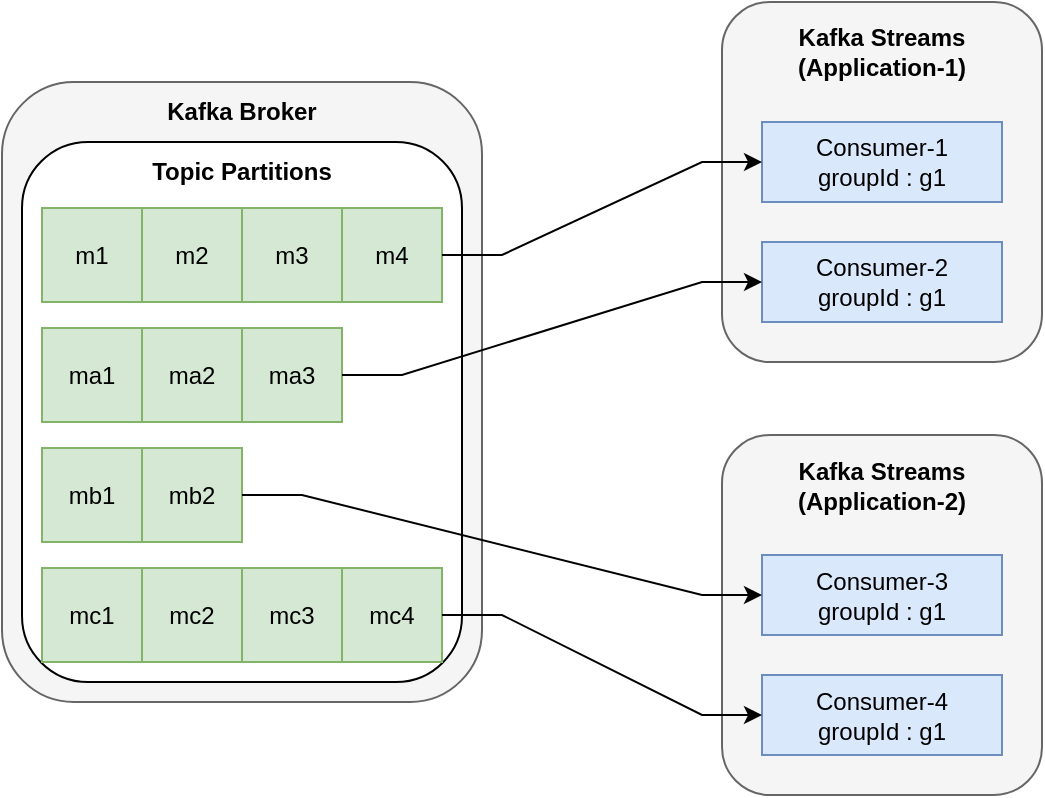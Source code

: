 <mxfile version="24.2.2" type="github">
  <diagram name="페이지-1" id="J1Tt04icmtqUt2nDNbsf">
    <mxGraphModel dx="1548" dy="997" grid="1" gridSize="10" guides="1" tooltips="1" connect="1" arrows="1" fold="1" page="1" pageScale="1" pageWidth="1169" pageHeight="827" math="0" shadow="0">
      <root>
        <mxCell id="0" />
        <mxCell id="1" parent="0" />
        <mxCell id="ob_Er8QgK_pdc9j6Z_gC-1" value="" style="rounded=1;whiteSpace=wrap;html=1;fillColor=#f5f5f5;fontColor=#333333;strokeColor=#666666;" parent="1" vertex="1">
          <mxGeometry x="160" y="120" width="240" height="310" as="geometry" />
        </mxCell>
        <mxCell id="34AQeA7UKjfg0Z_cskSn-16" value="" style="rounded=1;whiteSpace=wrap;html=1;" parent="1" vertex="1">
          <mxGeometry x="170" y="150" width="220" height="270" as="geometry" />
        </mxCell>
        <mxCell id="ob_Er8QgK_pdc9j6Z_gC-9" value="" style="rounded=1;whiteSpace=wrap;html=1;fillColor=#f5f5f5;fontColor=#333333;strokeColor=#666666;" parent="1" vertex="1">
          <mxGeometry x="520" y="80" width="160" height="180" as="geometry" />
        </mxCell>
        <mxCell id="ob_Er8QgK_pdc9j6Z_gC-3" value="Consumer-1&lt;div&gt;groupId : g1&lt;/div&gt;" style="rounded=0;whiteSpace=wrap;html=1;fillColor=#dae8fc;strokeColor=#6c8ebf;" parent="1" vertex="1">
          <mxGeometry x="540" y="140" width="120" height="40" as="geometry" />
        </mxCell>
        <mxCell id="ob_Er8QgK_pdc9j6Z_gC-11" value="&lt;b&gt;Kafka Broker&lt;/b&gt;" style="text;html=1;align=center;verticalAlign=middle;whiteSpace=wrap;rounded=0;" parent="1" vertex="1">
          <mxGeometry x="225" y="120" width="110" height="30" as="geometry" />
        </mxCell>
        <mxCell id="ob_Er8QgK_pdc9j6Z_gC-13" value="&lt;b&gt;Kafka Streams&lt;/b&gt;&lt;div&gt;&lt;b&gt;(Application-1)&lt;/b&gt;&lt;/div&gt;" style="text;html=1;align=center;verticalAlign=middle;whiteSpace=wrap;rounded=0;" parent="1" vertex="1">
          <mxGeometry x="545" y="90" width="110" height="30" as="geometry" />
        </mxCell>
        <mxCell id="34AQeA7UKjfg0Z_cskSn-1" value="" style="childLayout=tableLayout;recursiveResize=0;shadow=0;fillColor=#d5e8d4;strokeColor=#82b366;" parent="1" vertex="1">
          <mxGeometry x="180" y="183" width="200" height="47" as="geometry" />
        </mxCell>
        <mxCell id="34AQeA7UKjfg0Z_cskSn-2" value="" style="shape=tableRow;horizontal=0;startSize=0;swimlaneHead=0;swimlaneBody=0;top=0;left=0;bottom=0;right=0;dropTarget=0;collapsible=0;recursiveResize=0;expand=0;fontStyle=0;fillColor=none;strokeColor=inherit;" parent="34AQeA7UKjfg0Z_cskSn-1" vertex="1">
          <mxGeometry width="200" height="47" as="geometry" />
        </mxCell>
        <mxCell id="34AQeA7UKjfg0Z_cskSn-3" value="m1" style="connectable=0;recursiveResize=0;strokeColor=inherit;fillColor=none;align=center;whiteSpace=wrap;html=1;" parent="34AQeA7UKjfg0Z_cskSn-2" vertex="1">
          <mxGeometry width="50" height="47" as="geometry">
            <mxRectangle width="50" height="47" as="alternateBounds" />
          </mxGeometry>
        </mxCell>
        <mxCell id="34AQeA7UKjfg0Z_cskSn-4" value="m2" style="connectable=0;recursiveResize=0;strokeColor=inherit;fillColor=none;align=center;whiteSpace=wrap;html=1;" parent="34AQeA7UKjfg0Z_cskSn-2" vertex="1">
          <mxGeometry x="50" width="50" height="47" as="geometry">
            <mxRectangle width="50" height="47" as="alternateBounds" />
          </mxGeometry>
        </mxCell>
        <mxCell id="34AQeA7UKjfg0Z_cskSn-14" value="m3" style="connectable=0;recursiveResize=0;strokeColor=inherit;fillColor=none;align=center;whiteSpace=wrap;html=1;" parent="34AQeA7UKjfg0Z_cskSn-2" vertex="1">
          <mxGeometry x="100" width="50" height="47" as="geometry">
            <mxRectangle width="50" height="47" as="alternateBounds" />
          </mxGeometry>
        </mxCell>
        <mxCell id="34AQeA7UKjfg0Z_cskSn-15" value="m4" style="connectable=0;recursiveResize=0;strokeColor=inherit;fillColor=none;align=center;whiteSpace=wrap;html=1;" parent="34AQeA7UKjfg0Z_cskSn-2" vertex="1">
          <mxGeometry x="150" width="50" height="47" as="geometry">
            <mxRectangle width="50" height="47" as="alternateBounds" />
          </mxGeometry>
        </mxCell>
        <mxCell id="34AQeA7UKjfg0Z_cskSn-17" value="" style="childLayout=tableLayout;recursiveResize=0;shadow=0;fillColor=#d5e8d4;strokeColor=#82b366;" parent="1" vertex="1">
          <mxGeometry x="180" y="243" width="150" height="47" as="geometry" />
        </mxCell>
        <mxCell id="34AQeA7UKjfg0Z_cskSn-18" value="" style="shape=tableRow;horizontal=0;startSize=0;swimlaneHead=0;swimlaneBody=0;top=0;left=0;bottom=0;right=0;dropTarget=0;collapsible=0;recursiveResize=0;expand=0;fontStyle=0;fillColor=none;strokeColor=inherit;" parent="34AQeA7UKjfg0Z_cskSn-17" vertex="1">
          <mxGeometry width="150" height="47" as="geometry" />
        </mxCell>
        <mxCell id="34AQeA7UKjfg0Z_cskSn-19" value="ma1" style="connectable=0;recursiveResize=0;strokeColor=inherit;fillColor=none;align=center;whiteSpace=wrap;html=1;" parent="34AQeA7UKjfg0Z_cskSn-18" vertex="1">
          <mxGeometry width="50" height="47" as="geometry">
            <mxRectangle width="50" height="47" as="alternateBounds" />
          </mxGeometry>
        </mxCell>
        <mxCell id="34AQeA7UKjfg0Z_cskSn-20" value="ma2" style="connectable=0;recursiveResize=0;strokeColor=inherit;fillColor=none;align=center;whiteSpace=wrap;html=1;" parent="34AQeA7UKjfg0Z_cskSn-18" vertex="1">
          <mxGeometry x="50" width="50" height="47" as="geometry">
            <mxRectangle width="50" height="47" as="alternateBounds" />
          </mxGeometry>
        </mxCell>
        <mxCell id="34AQeA7UKjfg0Z_cskSn-21" value="ma3" style="connectable=0;recursiveResize=0;strokeColor=inherit;fillColor=none;align=center;whiteSpace=wrap;html=1;" parent="34AQeA7UKjfg0Z_cskSn-18" vertex="1">
          <mxGeometry x="100" width="50" height="47" as="geometry">
            <mxRectangle width="50" height="47" as="alternateBounds" />
          </mxGeometry>
        </mxCell>
        <mxCell id="34AQeA7UKjfg0Z_cskSn-23" value="" style="childLayout=tableLayout;recursiveResize=0;shadow=0;fillColor=#d5e8d4;strokeColor=#82b366;" parent="1" vertex="1">
          <mxGeometry x="180" y="303" width="100" height="47" as="geometry" />
        </mxCell>
        <mxCell id="34AQeA7UKjfg0Z_cskSn-24" value="" style="shape=tableRow;horizontal=0;startSize=0;swimlaneHead=0;swimlaneBody=0;top=0;left=0;bottom=0;right=0;dropTarget=0;collapsible=0;recursiveResize=0;expand=0;fontStyle=0;fillColor=none;strokeColor=inherit;" parent="34AQeA7UKjfg0Z_cskSn-23" vertex="1">
          <mxGeometry width="100" height="47" as="geometry" />
        </mxCell>
        <mxCell id="34AQeA7UKjfg0Z_cskSn-25" value="mb1" style="connectable=0;recursiveResize=0;strokeColor=inherit;fillColor=none;align=center;whiteSpace=wrap;html=1;" parent="34AQeA7UKjfg0Z_cskSn-24" vertex="1">
          <mxGeometry width="50" height="47" as="geometry">
            <mxRectangle width="50" height="47" as="alternateBounds" />
          </mxGeometry>
        </mxCell>
        <mxCell id="34AQeA7UKjfg0Z_cskSn-26" value="mb2" style="connectable=0;recursiveResize=0;strokeColor=inherit;fillColor=none;align=center;whiteSpace=wrap;html=1;" parent="34AQeA7UKjfg0Z_cskSn-24" vertex="1">
          <mxGeometry x="50" width="50" height="47" as="geometry">
            <mxRectangle width="50" height="47" as="alternateBounds" />
          </mxGeometry>
        </mxCell>
        <mxCell id="34AQeA7UKjfg0Z_cskSn-29" value="&lt;b&gt;Topic Partitions&lt;/b&gt;" style="text;html=1;align=center;verticalAlign=middle;whiteSpace=wrap;rounded=0;" parent="1" vertex="1">
          <mxGeometry x="225" y="150" width="110" height="30" as="geometry" />
        </mxCell>
        <mxCell id="34AQeA7UKjfg0Z_cskSn-30" value="" style="childLayout=tableLayout;recursiveResize=0;shadow=0;fillColor=#d5e8d4;strokeColor=#82b366;" parent="1" vertex="1">
          <mxGeometry x="180" y="363" width="200" height="47" as="geometry" />
        </mxCell>
        <mxCell id="34AQeA7UKjfg0Z_cskSn-31" value="" style="shape=tableRow;horizontal=0;startSize=0;swimlaneHead=0;swimlaneBody=0;top=0;left=0;bottom=0;right=0;dropTarget=0;collapsible=0;recursiveResize=0;expand=0;fontStyle=0;fillColor=none;strokeColor=inherit;" parent="34AQeA7UKjfg0Z_cskSn-30" vertex="1">
          <mxGeometry width="200" height="47" as="geometry" />
        </mxCell>
        <mxCell id="34AQeA7UKjfg0Z_cskSn-32" value="mc1" style="connectable=0;recursiveResize=0;strokeColor=inherit;fillColor=none;align=center;whiteSpace=wrap;html=1;" parent="34AQeA7UKjfg0Z_cskSn-31" vertex="1">
          <mxGeometry width="50" height="47" as="geometry">
            <mxRectangle width="50" height="47" as="alternateBounds" />
          </mxGeometry>
        </mxCell>
        <mxCell id="34AQeA7UKjfg0Z_cskSn-33" value="mc2" style="connectable=0;recursiveResize=0;strokeColor=inherit;fillColor=none;align=center;whiteSpace=wrap;html=1;" parent="34AQeA7UKjfg0Z_cskSn-31" vertex="1">
          <mxGeometry x="50" width="50" height="47" as="geometry">
            <mxRectangle width="50" height="47" as="alternateBounds" />
          </mxGeometry>
        </mxCell>
        <mxCell id="34AQeA7UKjfg0Z_cskSn-34" value="mc3" style="connectable=0;recursiveResize=0;strokeColor=inherit;fillColor=none;align=center;whiteSpace=wrap;html=1;" parent="34AQeA7UKjfg0Z_cskSn-31" vertex="1">
          <mxGeometry x="100" width="50" height="47" as="geometry">
            <mxRectangle width="50" height="47" as="alternateBounds" />
          </mxGeometry>
        </mxCell>
        <mxCell id="34AQeA7UKjfg0Z_cskSn-35" value="mc4" style="connectable=0;recursiveResize=0;strokeColor=inherit;fillColor=none;align=center;whiteSpace=wrap;html=1;" parent="34AQeA7UKjfg0Z_cskSn-31" vertex="1">
          <mxGeometry x="150" width="50" height="47" as="geometry">
            <mxRectangle width="50" height="47" as="alternateBounds" />
          </mxGeometry>
        </mxCell>
        <mxCell id="34AQeA7UKjfg0Z_cskSn-36" value="Consumer-2&lt;div&gt;groupId : g1&lt;/div&gt;" style="rounded=0;whiteSpace=wrap;html=1;fillColor=#dae8fc;strokeColor=#6c8ebf;" parent="1" vertex="1">
          <mxGeometry x="540" y="200" width="120" height="40" as="geometry" />
        </mxCell>
        <mxCell id="34AQeA7UKjfg0Z_cskSn-37" value="" style="rounded=1;whiteSpace=wrap;html=1;fillColor=#f5f5f5;fontColor=#333333;strokeColor=#666666;" parent="1" vertex="1">
          <mxGeometry x="520" y="296.5" width="160" height="180" as="geometry" />
        </mxCell>
        <mxCell id="34AQeA7UKjfg0Z_cskSn-38" value="Consumer-3&lt;div&gt;groupId : g1&lt;/div&gt;" style="rounded=0;whiteSpace=wrap;html=1;fillColor=#dae8fc;strokeColor=#6c8ebf;" parent="1" vertex="1">
          <mxGeometry x="540" y="356.5" width="120" height="40" as="geometry" />
        </mxCell>
        <mxCell id="34AQeA7UKjfg0Z_cskSn-39" value="&lt;b&gt;Kafka Streams&lt;/b&gt;&lt;div&gt;&lt;b&gt;(Application-2)&lt;/b&gt;&lt;/div&gt;" style="text;html=1;align=center;verticalAlign=middle;whiteSpace=wrap;rounded=0;" parent="1" vertex="1">
          <mxGeometry x="545" y="306.5" width="110" height="30" as="geometry" />
        </mxCell>
        <mxCell id="34AQeA7UKjfg0Z_cskSn-40" value="Consumer-4&lt;div&gt;groupId : g1&lt;/div&gt;" style="rounded=0;whiteSpace=wrap;html=1;fillColor=#dae8fc;strokeColor=#6c8ebf;" parent="1" vertex="1">
          <mxGeometry x="540" y="416.5" width="120" height="40" as="geometry" />
        </mxCell>
        <mxCell id="34AQeA7UKjfg0Z_cskSn-41" style="edgeStyle=entityRelationEdgeStyle;rounded=0;orthogonalLoop=1;jettySize=auto;html=1;entryX=0;entryY=0.5;entryDx=0;entryDy=0;" parent="1" source="34AQeA7UKjfg0Z_cskSn-2" target="ob_Er8QgK_pdc9j6Z_gC-3" edge="1">
          <mxGeometry relative="1" as="geometry" />
        </mxCell>
        <mxCell id="34AQeA7UKjfg0Z_cskSn-42" style="edgeStyle=entityRelationEdgeStyle;rounded=0;orthogonalLoop=1;jettySize=auto;html=1;entryX=0;entryY=0.5;entryDx=0;entryDy=0;" parent="1" source="34AQeA7UKjfg0Z_cskSn-18" target="34AQeA7UKjfg0Z_cskSn-36" edge="1">
          <mxGeometry relative="1" as="geometry" />
        </mxCell>
        <mxCell id="34AQeA7UKjfg0Z_cskSn-43" style="edgeStyle=entityRelationEdgeStyle;rounded=0;orthogonalLoop=1;jettySize=auto;html=1;entryX=0;entryY=0.5;entryDx=0;entryDy=0;" parent="1" source="34AQeA7UKjfg0Z_cskSn-24" target="34AQeA7UKjfg0Z_cskSn-38" edge="1">
          <mxGeometry relative="1" as="geometry" />
        </mxCell>
        <mxCell id="34AQeA7UKjfg0Z_cskSn-44" style="edgeStyle=entityRelationEdgeStyle;rounded=0;orthogonalLoop=1;jettySize=auto;html=1;entryX=0;entryY=0.5;entryDx=0;entryDy=0;" parent="1" source="34AQeA7UKjfg0Z_cskSn-31" target="34AQeA7UKjfg0Z_cskSn-40" edge="1">
          <mxGeometry relative="1" as="geometry" />
        </mxCell>
      </root>
    </mxGraphModel>
  </diagram>
</mxfile>
